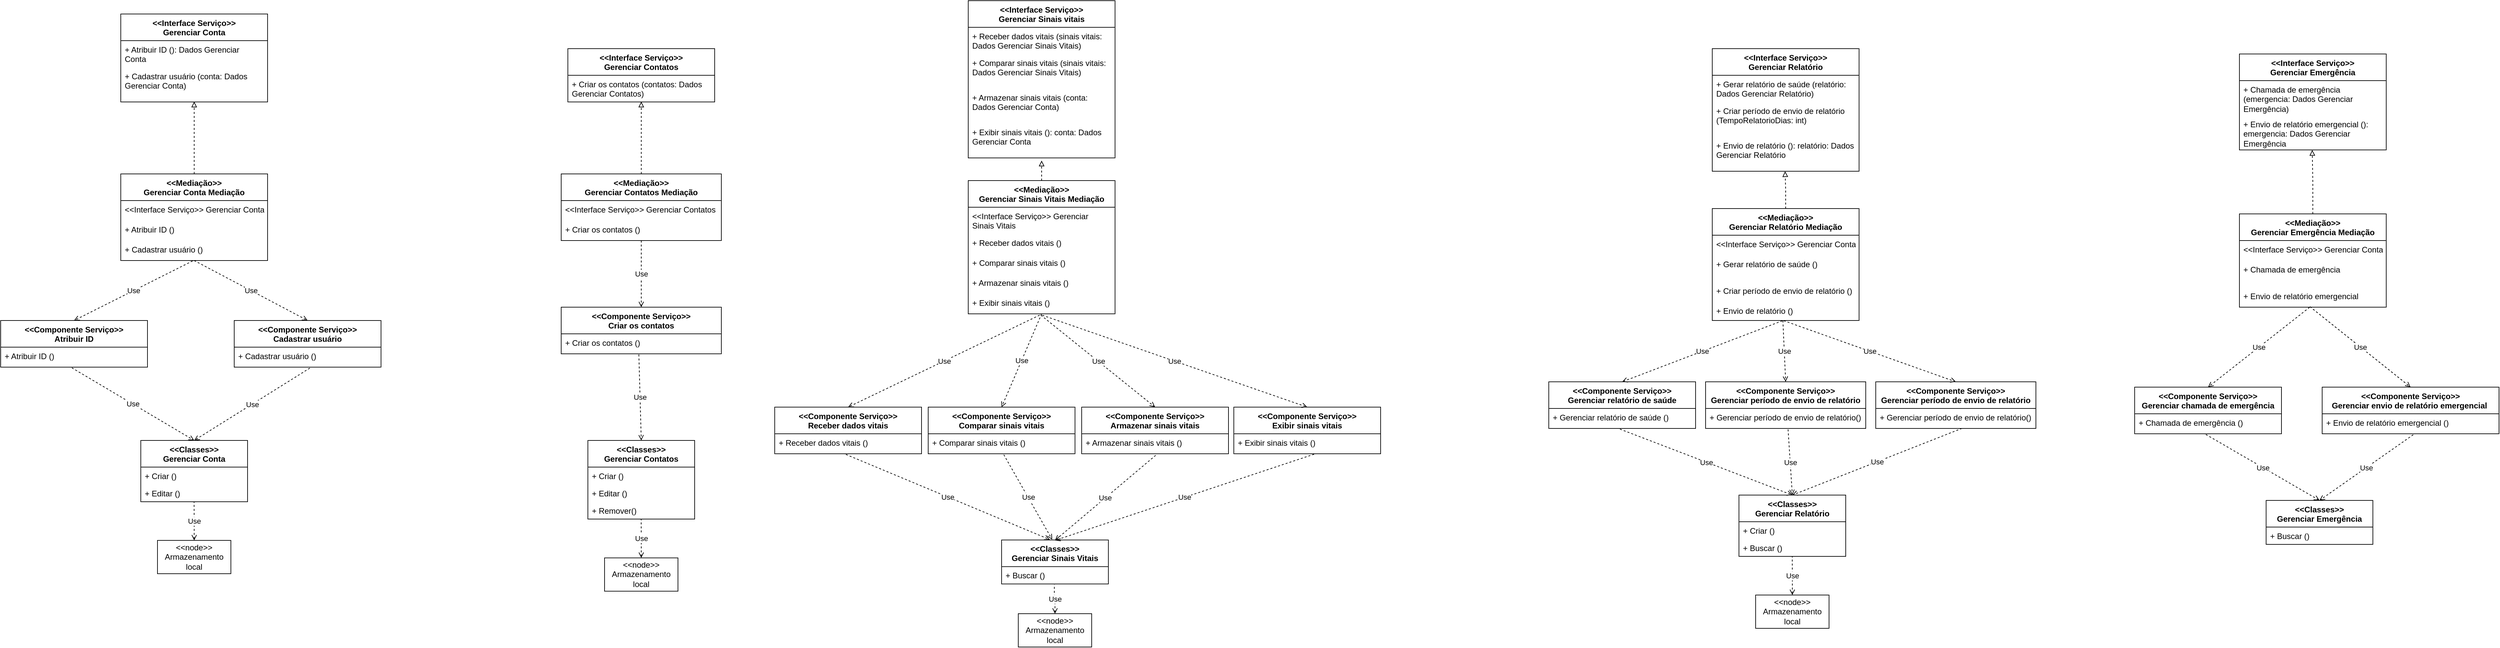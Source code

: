 <mxfile version="26.2.14">
  <diagram name="Página-1" id="u1x-fezjBYRr22DN8m-P">
    <mxGraphModel dx="1031" dy="911" grid="1" gridSize="10" guides="1" tooltips="1" connect="1" arrows="1" fold="1" page="1" pageScale="1" pageWidth="827" pageHeight="1169" math="0" shadow="0">
      <root>
        <mxCell id="0" />
        <mxCell id="1" parent="0" />
        <mxCell id="V1iUfVh5NWwp2OkV4ms_-1" value="&amp;lt;&amp;lt;Interface Serviço&amp;gt;&amp;gt;&lt;div&gt;Gerenciar Conta&lt;/div&gt;" style="swimlane;fontStyle=1;align=center;verticalAlign=top;childLayout=stackLayout;horizontal=1;startSize=40;horizontalStack=0;resizeParent=1;resizeParentMax=0;resizeLast=0;collapsible=1;marginBottom=0;whiteSpace=wrap;html=1;" vertex="1" parent="1">
          <mxGeometry x="290" y="490" width="220" height="132" as="geometry" />
        </mxCell>
        <mxCell id="V1iUfVh5NWwp2OkV4ms_-2" value="+ Atribuir ID (): Dados Gerenciar Conta&amp;nbsp;" style="text;strokeColor=none;fillColor=none;align=left;verticalAlign=top;spacingLeft=4;spacingRight=4;overflow=hidden;rotatable=0;points=[[0,0.5],[1,0.5]];portConstraint=eastwest;whiteSpace=wrap;html=1;" vertex="1" parent="V1iUfVh5NWwp2OkV4ms_-1">
          <mxGeometry y="40" width="220" height="40" as="geometry" />
        </mxCell>
        <mxCell id="V1iUfVh5NWwp2OkV4ms_-4" value="+ Cadastrar usuário (conta: Dados Gerenciar Conta)" style="text;strokeColor=none;fillColor=none;align=left;verticalAlign=top;spacingLeft=4;spacingRight=4;overflow=hidden;rotatable=0;points=[[0,0.5],[1,0.5]];portConstraint=eastwest;whiteSpace=wrap;html=1;" vertex="1" parent="V1iUfVh5NWwp2OkV4ms_-1">
          <mxGeometry y="80" width="220" height="52" as="geometry" />
        </mxCell>
        <mxCell id="V1iUfVh5NWwp2OkV4ms_-5" value="&amp;lt;&amp;lt;Mediação&amp;gt;&amp;gt;&lt;div&gt;Gerenciar Conta Mediação&lt;/div&gt;" style="swimlane;fontStyle=1;align=center;verticalAlign=top;childLayout=stackLayout;horizontal=1;startSize=40;horizontalStack=0;resizeParent=1;resizeParentMax=0;resizeLast=0;collapsible=1;marginBottom=0;whiteSpace=wrap;html=1;" vertex="1" parent="1">
          <mxGeometry x="290" y="730" width="220" height="130" as="geometry" />
        </mxCell>
        <mxCell id="V1iUfVh5NWwp2OkV4ms_-9" value="&amp;lt;&amp;lt;Interface Serviço&amp;gt;&amp;gt; Gerenciar Conta" style="text;strokeColor=none;fillColor=none;align=left;verticalAlign=top;spacingLeft=4;spacingRight=4;overflow=hidden;rotatable=0;points=[[0,0.5],[1,0.5]];portConstraint=eastwest;whiteSpace=wrap;html=1;" vertex="1" parent="V1iUfVh5NWwp2OkV4ms_-5">
          <mxGeometry y="40" width="220" height="30" as="geometry" />
        </mxCell>
        <mxCell id="V1iUfVh5NWwp2OkV4ms_-6" value="+ Atribuir ID ()&lt;span style=&quot;color: rgba(0, 0, 0, 0); font-family: monospace; font-size: 0px; text-wrap-mode: nowrap;&quot;&gt;%3CmxGraphModel%3E%3Croot%3E%3CmxCell%20id%3D%220%22%2F%3E%3CmxCell%20id%3D%221%22%20parent%3D%220%22%2F%3E%3CmxCell%20id%3D%222%22%20value%3D%22%26amp%3Blt%3B%26amp%3Blt%3BInterface%20Servi%C3%A7o%26amp%3Bgt%3B%26amp%3Bgt%3B%26lt%3Bdiv%26gt%3BGerenciar%20Conta%26lt%3B%2Fdiv%26gt%3B%22%20style%3D%22swimlane%3BfontStyle%3D1%3Balign%3Dcenter%3BverticalAlign%3Dtop%3BchildLayout%3DstackLayout%3Bhorizontal%3D1%3BstartSize%3D40%3BhorizontalStack%3D0%3BresizeParent%3D1%3BresizeParentMax%3D0%3BresizeLast%3D0%3Bcollapsible%3D1%3BmarginBottom%3D0%3BwhiteSpace%3Dwrap%3Bhtml%3D1%3B%22%20vertex%3D%221%22%20parent%3D%221%22%3E%3CmxGeometry%20x%3D%22290%22%20y%3D%22490%22%20width%3D%22220%22%20height%3D%22140%22%20as%3D%22geometry%22%2F%3E%3C%2FmxCell%3E%3CmxCell%20id%3D%223%22%20value%3D%22%2B%20Atribuir%20ID%20(ID%3A%20string)%3A%20Dados%20Gerenciar%20Conta%26amp%3Bnbsp%3B%22%20style%3D%22text%3BstrokeColor%3Dnone%3BfillColor%3Dnone%3Balign%3Dleft%3BverticalAlign%3Dtop%3BspacingLeft%3D4%3BspacingRight%3D4%3Boverflow%3Dhidden%3Brotatable%3D0%3Bpoints%3D%5B%5B0%2C0.5%5D%2C%5B1%2C0.5%5D%5D%3BportConstraint%3Deastwest%3BwhiteSpace%3Dwrap%3Bhtml%3D1%3B%22%20vertex%3D%221%22%20parent%3D%222%22%3E%3CmxGeometry%20y%3D%2240%22%20width%3D%22220%22%20height%3D%2240%22%20as%3D%22geometry%22%2F%3E%3C%2FmxCell%3E%3CmxCell%20id%3D%224%22%20value%3D%22%22%20style%3D%22line%3BstrokeWidth%3D1%3BfillColor%3Dnone%3Balign%3Dleft%3BverticalAlign%3Dmiddle%3BspacingTop%3D-1%3BspacingLeft%3D3%3BspacingRight%3D3%3Brotatable%3D0%3BlabelPosition%3Dright%3Bpoints%3D%5B%5D%3BportConstraint%3Deastwest%3BstrokeColor%3Dinherit%3B%22%20vertex%3D%221%22%20parent%3D%222%22%3E%3CmxGeometry%20y%3D%2280%22%20width%3D%22220%22%20height%3D%228%22%20as%3D%22geometry%22%2F%3E%3C%2FmxCell%3E%3CmxCell%20id%3D%225%22%20value%3D%22%2B%20Cadastrar%20usu%C3%A1rio%20(Gerenciar%20Conta%3A%20Dados%20Gerenciar%20Conta)%3A%26amp%3Bnbsp%3B%22%20style%3D%22text%3BstrokeColor%3Dnone%3BfillColor%3Dnone%3Balign%3Dleft%3BverticalAlign%3Dtop%3BspacingLeft%3D4%3BspacingRight%3D4%3Boverflow%3Dhidden%3Brotatable%3D0%3Bpoints%3D%5B%5B0%2C0.5%5D%2C%5B1%2C0.5%5D%5D%3BportConstraint%3Deastwest%3BwhiteSpace%3Dwrap%3Bhtml%3D1%3B%22%20vertex%3D%221%22%20parent%3D%222%22%3E%3CmxGeometry%20y%3D%2288%22%20width%3D%22220%22%20height%3D%2252%22%20as%3D%22geometry%22%2F%3E%3C%2FmxCell%3E%3C%2Froot%3E%3C%2FmxGraphModel%3E&lt;/span&gt;" style="text;strokeColor=none;fillColor=none;align=left;verticalAlign=top;spacingLeft=4;spacingRight=4;overflow=hidden;rotatable=0;points=[[0,0.5],[1,0.5]];portConstraint=eastwest;whiteSpace=wrap;html=1;" vertex="1" parent="V1iUfVh5NWwp2OkV4ms_-5">
          <mxGeometry y="70" width="220" height="30" as="geometry" />
        </mxCell>
        <mxCell id="V1iUfVh5NWwp2OkV4ms_-8" value="+ Cadastrar usuário ()" style="text;strokeColor=none;fillColor=none;align=left;verticalAlign=top;spacingLeft=4;spacingRight=4;overflow=hidden;rotatable=0;points=[[0,0.5],[1,0.5]];portConstraint=eastwest;whiteSpace=wrap;html=1;" vertex="1" parent="V1iUfVh5NWwp2OkV4ms_-5">
          <mxGeometry y="100" width="220" height="30" as="geometry" />
        </mxCell>
        <mxCell id="V1iUfVh5NWwp2OkV4ms_-11" style="edgeStyle=orthogonalEdgeStyle;rounded=0;orthogonalLoop=1;jettySize=auto;html=1;entryX=0.5;entryY=0.99;entryDx=0;entryDy=0;entryPerimeter=0;dashed=1;endArrow=block;endFill=0;" edge="1" parent="1" source="V1iUfVh5NWwp2OkV4ms_-5" target="V1iUfVh5NWwp2OkV4ms_-4">
          <mxGeometry relative="1" as="geometry" />
        </mxCell>
        <mxCell id="V1iUfVh5NWwp2OkV4ms_-12" value="&amp;lt;&amp;lt;Componente Serviço&amp;gt;&amp;gt;&lt;div&gt;Atribuir ID&lt;/div&gt;" style="swimlane;fontStyle=1;align=center;verticalAlign=top;childLayout=stackLayout;horizontal=1;startSize=40;horizontalStack=0;resizeParent=1;resizeParentMax=0;resizeLast=0;collapsible=1;marginBottom=0;whiteSpace=wrap;html=1;" vertex="1" parent="1">
          <mxGeometry x="110" y="950" width="220" height="70" as="geometry" />
        </mxCell>
        <mxCell id="V1iUfVh5NWwp2OkV4ms_-14" value="+ Atribuir ID ()&lt;span style=&quot;color: rgba(0, 0, 0, 0); font-family: monospace; font-size: 0px; text-wrap-mode: nowrap;&quot;&gt;%3CmxGraphModel%3E%3Croot%3E%3CmxCell%20id%3D%220%22%2F%3E%3CmxCell%20id%3D%221%22%20parent%3D%220%22%2F%3E%3CmxCell%20id%3D%222%22%20value%3D%22%26amp%3Blt%3B%26amp%3Blt%3BInterface%20Servi%C3%A7o%26amp%3Bgt%3B%26amp%3Bgt%3B%26lt%3Bdiv%26gt%3BGerenciar%20Conta%26lt%3B%2Fdiv%26gt%3B%22%20style%3D%22swimlane%3BfontStyle%3D1%3Balign%3Dcenter%3BverticalAlign%3Dtop%3BchildLayout%3DstackLayout%3Bhorizontal%3D1%3BstartSize%3D40%3BhorizontalStack%3D0%3BresizeParent%3D1%3BresizeParentMax%3D0%3BresizeLast%3D0%3Bcollapsible%3D1%3BmarginBottom%3D0%3BwhiteSpace%3Dwrap%3Bhtml%3D1%3B%22%20vertex%3D%221%22%20parent%3D%221%22%3E%3CmxGeometry%20x%3D%22290%22%20y%3D%22490%22%20width%3D%22220%22%20height%3D%22140%22%20as%3D%22geometry%22%2F%3E%3C%2FmxCell%3E%3CmxCell%20id%3D%223%22%20value%3D%22%2B%20Atribuir%20ID%20(ID%3A%20string)%3A%20Dados%20Gerenciar%20Conta%26amp%3Bnbsp%3B%22%20style%3D%22text%3BstrokeColor%3Dnone%3BfillColor%3Dnone%3Balign%3Dleft%3BverticalAlign%3Dtop%3BspacingLeft%3D4%3BspacingRight%3D4%3Boverflow%3Dhidden%3Brotatable%3D0%3Bpoints%3D%5B%5B0%2C0.5%5D%2C%5B1%2C0.5%5D%5D%3BportConstraint%3Deastwest%3BwhiteSpace%3Dwrap%3Bhtml%3D1%3B%22%20vertex%3D%221%22%20parent%3D%222%22%3E%3CmxGeometry%20y%3D%2240%22%20width%3D%22220%22%20height%3D%2240%22%20as%3D%22geometry%22%2F%3E%3C%2FmxCell%3E%3CmxCell%20id%3D%224%22%20value%3D%22%22%20style%3D%22line%3BstrokeWidth%3D1%3BfillColor%3Dnone%3Balign%3Dleft%3BverticalAlign%3Dmiddle%3BspacingTop%3D-1%3BspacingLeft%3D3%3BspacingRight%3D3%3Brotatable%3D0%3BlabelPosition%3Dright%3Bpoints%3D%5B%5D%3BportConstraint%3Deastwest%3BstrokeColor%3Dinherit%3B%22%20vertex%3D%221%22%20parent%3D%222%22%3E%3CmxGeometry%20y%3D%2280%22%20width%3D%22220%22%20height%3D%228%22%20as%3D%22geometry%22%2F%3E%3C%2FmxCell%3E%3CmxCell%20id%3D%225%22%20value%3D%22%2B%20Cadastrar%20usu%C3%A1rio%20(Gerenciar%20Conta%3A%20Dados%20Gerenciar%20Conta)%3A%26amp%3Bnbsp%3B%22%20style%3D%22text%3BstrokeColor%3Dnone%3BfillColor%3Dnone%3Balign%3Dleft%3BverticalAlign%3Dtop%3BspacingLeft%3D4%3BspacingRight%3D4%3Boverflow%3Dhidden%3Brotatable%3D0%3Bpoints%3D%5B%5B0%2C0.5%5D%2C%5B1%2C0.5%5D%5D%3BportConstraint%3Deastwest%3BwhiteSpace%3Dwrap%3Bhtml%3D1%3B%22%20vertex%3D%221%22%20parent%3D%222%22%3E%3CmxGeometry%20y%3D%2288%22%20width%3D%22220%22%20height%3D%2252%22%20as%3D%22geometry%22%2F%3E%3C%2FmxCell%3E%3C%2Froot%3E%3C%2FmxGraphModel%3E&lt;/span&gt;" style="text;strokeColor=none;fillColor=none;align=left;verticalAlign=top;spacingLeft=4;spacingRight=4;overflow=hidden;rotatable=0;points=[[0,0.5],[1,0.5]];portConstraint=eastwest;whiteSpace=wrap;html=1;" vertex="1" parent="V1iUfVh5NWwp2OkV4ms_-12">
          <mxGeometry y="40" width="220" height="30" as="geometry" />
        </mxCell>
        <mxCell id="V1iUfVh5NWwp2OkV4ms_-16" value="&amp;lt;&amp;lt;Componente Serviço&amp;gt;&amp;gt;&lt;div&gt;Cadastrar usuário&lt;/div&gt;" style="swimlane;fontStyle=1;align=center;verticalAlign=top;childLayout=stackLayout;horizontal=1;startSize=40;horizontalStack=0;resizeParent=1;resizeParentMax=0;resizeLast=0;collapsible=1;marginBottom=0;whiteSpace=wrap;html=1;" vertex="1" parent="1">
          <mxGeometry x="460" y="950" width="220" height="70" as="geometry" />
        </mxCell>
        <mxCell id="V1iUfVh5NWwp2OkV4ms_-17" value="+ Cadastrar usuário ()&lt;span style=&quot;color: rgba(0, 0, 0, 0); font-family: monospace; font-size: 0px; text-wrap-mode: nowrap;&quot;&gt;%3CmxGraphModel%3E%3Croot%3E%3CmxCell%20id%3D%220%22%2F%3E%3CmxCell%20id%3D%221%22%20parent%3D%220%22%2F%3E%3CmxCell%20id%3D%222%22%20value%3D%22%26amp%3Blt%3B%26amp%3Blt%3BInterface%20Servi%C3%A7o%26amp%3Bgt%3B%26amp%3Bgt%3B%26lt%3Bdiv%26gt%3BGerenciar%20Conta%26lt%3B%2Fdiv%26gt%3B%22%20style%3D%22swimlane%3BfontStyle%3D1%3Balign%3Dcenter%3BverticalAlign%3Dtop%3BchildLayout%3DstackLayout%3Bhorizontal%3D1%3BstartSize%3D40%3BhorizontalStack%3D0%3BresizeParent%3D1%3BresizeParentMax%3D0%3BresizeLast%3D0%3Bcollapsible%3D1%3BmarginBottom%3D0%3BwhiteSpace%3Dwrap%3Bhtml%3D1%3B%22%20vertex%3D%221%22%20parent%3D%221%22%3E%3CmxGeometry%20x%3D%22290%22%20y%3D%22490%22%20width%3D%22220%22%20height%3D%22140%22%20as%3D%22geometry%22%2F%3E%3C%2FmxCell%3E%3CmxCell%20id%3D%223%22%20value%3D%22%2B%20Atribuir%20ID%20(ID%3A%20string)%3A%20Dados%20Gerenciar%20Conta%26amp%3Bnbsp%3B%22%20style%3D%22text%3BstrokeColor%3Dnone%3BfillColor%3Dnone%3Balign%3Dleft%3BverticalAlign%3Dtop%3BspacingLeft%3D4%3BspacingRight%3D4%3Boverflow%3Dhidden%3Brotatable%3D0%3Bpoints%3D%5B%5B0%2C0.5%5D%2C%5B1%2C0.5%5D%5D%3BportConstraint%3Deastwest%3BwhiteSpace%3Dwrap%3Bhtml%3D1%3B%22%20vertex%3D%221%22%20parent%3D%222%22%3E%3CmxGeometry%20y%3D%2240%22%20width%3D%22220%22%20height%3D%2240%22%20as%3D%22geometry%22%2F%3E%3C%2FmxCell%3E%3CmxCell%20id%3D%224%22%20value%3D%22%22%20style%3D%22line%3BstrokeWidth%3D1%3BfillColor%3Dnone%3Balign%3Dleft%3BverticalAlign%3Dmiddle%3BspacingTop%3D-1%3BspacingLeft%3D3%3BspacingRight%3D3%3Brotatable%3D0%3BlabelPosition%3Dright%3Bpoints%3D%5B%5D%3BportConstraint%3Deastwest%3BstrokeColor%3Dinherit%3B%22%20vertex%3D%221%22%20parent%3D%222%22%3E%3CmxGeometry%20y%3D%2280%22%20width%3D%22220%22%20height%3D%228%22%20as%3D%22geometry%22%2F%3E%3C%2FmxCell%3E%3CmxCell%20id%3D%225%22%20value%3D%22%2B%20Cadastrar%20usu%C3%A1rio%20(Gerenciar%20Conta%3A%20Dados%20Gerenciar%20Conta)%3A%26amp%3Bnbsp%3B%22%20style%3D%22text%3BstrokeColor%3Dnone%3BfillColor%3Dnone%3Balign%3Dleft%3BverticalAlign%3Dtop%3BspacingLeft%3D4%3BspacingRight%3D4%3Boverflow%3Dhidden%3Brotatable%3D0%3Bpoints%3D%5B%5B0%2C0.5%5D%2C%5B1%2C0.5%5D%5D%3BportConstraint%3Deastwest%3BwhiteSpace%3Dwrap%3Bhtml%3D1%3B%22%20vertex%3D%221%22%20parent%3D%222%22%3E%3CmxGeometry%20y%3D%2288%22%20width%3D%22220%22%20height%3D%2252%22%20as%3D%22geometry%22%2F%3E%3C%2FmxCell%3E%3C%2Froot%3E%3C%2FmxGraphModel&lt;/span&gt;" style="text;strokeColor=none;fillColor=none;align=left;verticalAlign=top;spacingLeft=4;spacingRight=4;overflow=hidden;rotatable=0;points=[[0,0.5],[1,0.5]];portConstraint=eastwest;whiteSpace=wrap;html=1;" vertex="1" parent="V1iUfVh5NWwp2OkV4ms_-16">
          <mxGeometry y="40" width="220" height="30" as="geometry" />
        </mxCell>
        <mxCell id="V1iUfVh5NWwp2OkV4ms_-19" value="Use" style="endArrow=open;html=1;rounded=0;exitX=0.489;exitY=1.021;exitDx=0;exitDy=0;exitPerimeter=0;entryX=0.5;entryY=0;entryDx=0;entryDy=0;endFill=0;dashed=1;" edge="1" parent="1" source="V1iUfVh5NWwp2OkV4ms_-8" target="V1iUfVh5NWwp2OkV4ms_-12">
          <mxGeometry width="50" height="50" relative="1" as="geometry">
            <mxPoint x="180" y="870" as="sourcePoint" />
            <mxPoint x="230" y="820" as="targetPoint" />
          </mxGeometry>
        </mxCell>
        <mxCell id="V1iUfVh5NWwp2OkV4ms_-20" value="Use" style="endArrow=open;html=1;rounded=0;entryX=0.5;entryY=0;entryDx=0;entryDy=0;endFill=0;dashed=1;" edge="1" parent="1" target="V1iUfVh5NWwp2OkV4ms_-16">
          <mxGeometry width="50" height="50" relative="1" as="geometry">
            <mxPoint x="400" y="860" as="sourcePoint" />
            <mxPoint x="230" y="960" as="targetPoint" />
          </mxGeometry>
        </mxCell>
        <mxCell id="V1iUfVh5NWwp2OkV4ms_-29" value="&amp;lt;&amp;lt;Classes&amp;gt;&amp;gt;&lt;div&gt;Gerenciar Conta&lt;/div&gt;" style="swimlane;fontStyle=1;align=center;verticalAlign=top;childLayout=stackLayout;horizontal=1;startSize=40;horizontalStack=0;resizeParent=1;resizeParentMax=0;resizeLast=0;collapsible=1;marginBottom=0;whiteSpace=wrap;html=1;" vertex="1" parent="1">
          <mxGeometry x="320" y="1130" width="160" height="92" as="geometry" />
        </mxCell>
        <mxCell id="V1iUfVh5NWwp2OkV4ms_-30" value="+ Criar ()" style="text;strokeColor=none;fillColor=none;align=left;verticalAlign=top;spacingLeft=4;spacingRight=4;overflow=hidden;rotatable=0;points=[[0,0.5],[1,0.5]];portConstraint=eastwest;whiteSpace=wrap;html=1;" vertex="1" parent="V1iUfVh5NWwp2OkV4ms_-29">
          <mxGeometry y="40" width="160" height="26" as="geometry" />
        </mxCell>
        <mxCell id="V1iUfVh5NWwp2OkV4ms_-34" value="+ Editar ()" style="text;strokeColor=none;fillColor=none;align=left;verticalAlign=top;spacingLeft=4;spacingRight=4;overflow=hidden;rotatable=0;points=[[0,0.5],[1,0.5]];portConstraint=eastwest;whiteSpace=wrap;html=1;" vertex="1" parent="V1iUfVh5NWwp2OkV4ms_-29">
          <mxGeometry y="66" width="160" height="26" as="geometry" />
        </mxCell>
        <mxCell id="V1iUfVh5NWwp2OkV4ms_-35" value="Use" style="endArrow=open;html=1;rounded=0;exitX=0.485;exitY=1.034;exitDx=0;exitDy=0;exitPerimeter=0;entryX=0.5;entryY=0;entryDx=0;entryDy=0;endFill=0;dashed=1;" edge="1" parent="1" source="V1iUfVh5NWwp2OkV4ms_-14" target="V1iUfVh5NWwp2OkV4ms_-29">
          <mxGeometry width="50" height="50" relative="1" as="geometry">
            <mxPoint x="408" y="871" as="sourcePoint" />
            <mxPoint x="230" y="960" as="targetPoint" />
          </mxGeometry>
        </mxCell>
        <mxCell id="V1iUfVh5NWwp2OkV4ms_-36" value="Use" style="endArrow=open;html=1;rounded=0;exitX=0.515;exitY=1.048;exitDx=0;exitDy=0;exitPerimeter=0;entryX=0.5;entryY=0;entryDx=0;entryDy=0;endFill=0;dashed=1;" edge="1" parent="1" source="V1iUfVh5NWwp2OkV4ms_-17" target="V1iUfVh5NWwp2OkV4ms_-29">
          <mxGeometry width="50" height="50" relative="1" as="geometry">
            <mxPoint x="510" y="1031" as="sourcePoint" />
            <mxPoint x="693" y="1140" as="targetPoint" />
          </mxGeometry>
        </mxCell>
        <mxCell id="V1iUfVh5NWwp2OkV4ms_-37" value="&amp;lt;&amp;lt;node&amp;gt;&amp;gt;&lt;div&gt;Armazenamento local&lt;/div&gt;" style="html=1;whiteSpace=wrap;" vertex="1" parent="1">
          <mxGeometry x="345" y="1280" width="110" height="50" as="geometry" />
        </mxCell>
        <mxCell id="V1iUfVh5NWwp2OkV4ms_-38" value="Use" style="edgeStyle=orthogonalEdgeStyle;rounded=0;orthogonalLoop=1;jettySize=auto;html=1;exitX=0.5;exitY=0;exitDx=0;exitDy=0;entryX=0.499;entryY=0.99;entryDx=0;entryDy=0;entryPerimeter=0;endArrow=none;startFill=0;startArrow=open;dashed=1;" edge="1" parent="1" source="V1iUfVh5NWwp2OkV4ms_-37" target="V1iUfVh5NWwp2OkV4ms_-34">
          <mxGeometry relative="1" as="geometry" />
        </mxCell>
        <mxCell id="V1iUfVh5NWwp2OkV4ms_-39" value="&amp;lt;&amp;lt;Interface Serviço&amp;gt;&amp;gt;&lt;div&gt;Gerenciar Contatos&lt;/div&gt;" style="swimlane;fontStyle=1;align=center;verticalAlign=top;childLayout=stackLayout;horizontal=1;startSize=40;horizontalStack=0;resizeParent=1;resizeParentMax=0;resizeLast=0;collapsible=1;marginBottom=0;whiteSpace=wrap;html=1;" vertex="1" parent="1">
          <mxGeometry x="960" y="542" width="220" height="80" as="geometry" />
        </mxCell>
        <mxCell id="V1iUfVh5NWwp2OkV4ms_-40" value="+ Criar os contatos (contatos: Dados Gerenciar Contatos)" style="text;strokeColor=none;fillColor=none;align=left;verticalAlign=top;spacingLeft=4;spacingRight=4;overflow=hidden;rotatable=0;points=[[0,0.5],[1,0.5]];portConstraint=eastwest;whiteSpace=wrap;html=1;" vertex="1" parent="V1iUfVh5NWwp2OkV4ms_-39">
          <mxGeometry y="40" width="220" height="40" as="geometry" />
        </mxCell>
        <mxCell id="V1iUfVh5NWwp2OkV4ms_-42" value="&amp;lt;&amp;lt;Mediação&amp;gt;&amp;gt;&lt;br&gt;&lt;div&gt;&lt;span style=&quot;background-color: transparent; color: light-dark(rgb(0, 0, 0), rgb(255, 255, 255));&quot;&gt;Gerenciar Contatos&lt;/span&gt;&amp;nbsp;Mediação&lt;/div&gt;" style="swimlane;fontStyle=1;align=center;verticalAlign=top;childLayout=stackLayout;horizontal=1;startSize=40;horizontalStack=0;resizeParent=1;resizeParentMax=0;resizeLast=0;collapsible=1;marginBottom=0;whiteSpace=wrap;html=1;" vertex="1" parent="1">
          <mxGeometry x="950" y="730" width="240" height="100" as="geometry" />
        </mxCell>
        <mxCell id="V1iUfVh5NWwp2OkV4ms_-43" value="&amp;lt;&amp;lt;Interface Serviço&amp;gt;&amp;gt; Gerenciar Contatos" style="text;strokeColor=none;fillColor=none;align=left;verticalAlign=top;spacingLeft=4;spacingRight=4;overflow=hidden;rotatable=0;points=[[0,0.5],[1,0.5]];portConstraint=eastwest;whiteSpace=wrap;html=1;" vertex="1" parent="V1iUfVh5NWwp2OkV4ms_-42">
          <mxGeometry y="40" width="240" height="30" as="geometry" />
        </mxCell>
        <mxCell id="V1iUfVh5NWwp2OkV4ms_-44" value="+ Criar os contatos ()" style="text;strokeColor=none;fillColor=none;align=left;verticalAlign=top;spacingLeft=4;spacingRight=4;overflow=hidden;rotatable=0;points=[[0,0.5],[1,0.5]];portConstraint=eastwest;whiteSpace=wrap;html=1;" vertex="1" parent="V1iUfVh5NWwp2OkV4ms_-42">
          <mxGeometry y="70" width="240" height="30" as="geometry" />
        </mxCell>
        <mxCell id="V1iUfVh5NWwp2OkV4ms_-46" style="edgeStyle=orthogonalEdgeStyle;rounded=0;orthogonalLoop=1;jettySize=auto;html=1;entryX=0.5;entryY=0.99;entryDx=0;entryDy=0;entryPerimeter=0;dashed=1;endArrow=block;endFill=0;" edge="1" parent="1" source="V1iUfVh5NWwp2OkV4ms_-42">
          <mxGeometry relative="1" as="geometry">
            <mxPoint x="1070.0" y="621.48" as="targetPoint" />
          </mxGeometry>
        </mxCell>
        <mxCell id="V1iUfVh5NWwp2OkV4ms_-47" value="&amp;lt;&amp;lt;Componente Serviço&amp;gt;&amp;gt;&lt;div&gt;Criar os contatos&lt;/div&gt;" style="swimlane;fontStyle=1;align=center;verticalAlign=top;childLayout=stackLayout;horizontal=1;startSize=40;horizontalStack=0;resizeParent=1;resizeParentMax=0;resizeLast=0;collapsible=1;marginBottom=0;whiteSpace=wrap;html=1;" vertex="1" parent="1">
          <mxGeometry x="950" y="930" width="240" height="70" as="geometry" />
        </mxCell>
        <mxCell id="V1iUfVh5NWwp2OkV4ms_-48" value="+ Criar os contatos ()" style="text;strokeColor=none;fillColor=none;align=left;verticalAlign=top;spacingLeft=4;spacingRight=4;overflow=hidden;rotatable=0;points=[[0,0.5],[1,0.5]];portConstraint=eastwest;whiteSpace=wrap;html=1;" vertex="1" parent="V1iUfVh5NWwp2OkV4ms_-47">
          <mxGeometry y="40" width="240" height="30" as="geometry" />
        </mxCell>
        <mxCell id="V1iUfVh5NWwp2OkV4ms_-51" value="Use" style="endArrow=open;html=1;rounded=0;entryX=0.5;entryY=0;entryDx=0;entryDy=0;endFill=0;dashed=1;" edge="1" parent="1" target="V1iUfVh5NWwp2OkV4ms_-47">
          <mxGeometry width="50" height="50" relative="1" as="geometry">
            <mxPoint x="1070" y="830" as="sourcePoint" />
            <mxPoint x="900" y="820" as="targetPoint" />
          </mxGeometry>
        </mxCell>
        <mxCell id="V1iUfVh5NWwp2OkV4ms_-53" value="&amp;lt;&amp;lt;Classes&amp;gt;&amp;gt;&lt;div&gt;Gerenciar Contatos&lt;/div&gt;" style="swimlane;fontStyle=1;align=center;verticalAlign=top;childLayout=stackLayout;horizontal=1;startSize=40;horizontalStack=0;resizeParent=1;resizeParentMax=0;resizeLast=0;collapsible=1;marginBottom=0;whiteSpace=wrap;html=1;" vertex="1" parent="1">
          <mxGeometry x="990" y="1130" width="160" height="118" as="geometry" />
        </mxCell>
        <mxCell id="V1iUfVh5NWwp2OkV4ms_-54" value="+ Criar ()" style="text;strokeColor=none;fillColor=none;align=left;verticalAlign=top;spacingLeft=4;spacingRight=4;overflow=hidden;rotatable=0;points=[[0,0.5],[1,0.5]];portConstraint=eastwest;whiteSpace=wrap;html=1;" vertex="1" parent="V1iUfVh5NWwp2OkV4ms_-53">
          <mxGeometry y="40" width="160" height="26" as="geometry" />
        </mxCell>
        <mxCell id="V1iUfVh5NWwp2OkV4ms_-55" value="+ Editar ()" style="text;strokeColor=none;fillColor=none;align=left;verticalAlign=top;spacingLeft=4;spacingRight=4;overflow=hidden;rotatable=0;points=[[0,0.5],[1,0.5]];portConstraint=eastwest;whiteSpace=wrap;html=1;" vertex="1" parent="V1iUfVh5NWwp2OkV4ms_-53">
          <mxGeometry y="66" width="160" height="26" as="geometry" />
        </mxCell>
        <mxCell id="V1iUfVh5NWwp2OkV4ms_-61" value="+ Remover()" style="text;strokeColor=none;fillColor=none;align=left;verticalAlign=top;spacingLeft=4;spacingRight=4;overflow=hidden;rotatable=0;points=[[0,0.5],[1,0.5]];portConstraint=eastwest;whiteSpace=wrap;html=1;" vertex="1" parent="V1iUfVh5NWwp2OkV4ms_-53">
          <mxGeometry y="92" width="160" height="26" as="geometry" />
        </mxCell>
        <mxCell id="V1iUfVh5NWwp2OkV4ms_-56" value="Use" style="endArrow=open;html=1;rounded=0;exitX=0.485;exitY=1.034;exitDx=0;exitDy=0;exitPerimeter=0;entryX=0.5;entryY=0;entryDx=0;entryDy=0;endFill=0;dashed=1;" edge="1" parent="1" source="V1iUfVh5NWwp2OkV4ms_-48" target="V1iUfVh5NWwp2OkV4ms_-53">
          <mxGeometry width="50" height="50" relative="1" as="geometry">
            <mxPoint x="1078" y="871" as="sourcePoint" />
            <mxPoint x="900" y="960" as="targetPoint" />
          </mxGeometry>
        </mxCell>
        <mxCell id="V1iUfVh5NWwp2OkV4ms_-58" value="&amp;lt;&amp;lt;node&amp;gt;&amp;gt;&lt;div&gt;Armazenamento local&lt;/div&gt;" style="html=1;whiteSpace=wrap;" vertex="1" parent="1">
          <mxGeometry x="1015" y="1306.26" width="110" height="50" as="geometry" />
        </mxCell>
        <mxCell id="V1iUfVh5NWwp2OkV4ms_-59" value="Use" style="edgeStyle=orthogonalEdgeStyle;rounded=0;orthogonalLoop=1;jettySize=auto;html=1;exitX=0.5;exitY=0;exitDx=0;exitDy=0;entryX=0.499;entryY=0.99;entryDx=0;entryDy=0;entryPerimeter=0;endArrow=none;startFill=0;startArrow=open;dashed=1;" edge="1" parent="1" source="V1iUfVh5NWwp2OkV4ms_-58">
          <mxGeometry relative="1" as="geometry">
            <mxPoint x="1069.84" y="1248.0" as="targetPoint" />
          </mxGeometry>
        </mxCell>
        <mxCell id="V1iUfVh5NWwp2OkV4ms_-63" value="&amp;lt;&amp;lt;Interface Serviço&amp;gt;&amp;gt;&lt;div&gt;Gerenciar Sinais vitais&lt;/div&gt;" style="swimlane;fontStyle=1;align=center;verticalAlign=top;childLayout=stackLayout;horizontal=1;startSize=40;horizontalStack=0;resizeParent=1;resizeParentMax=0;resizeLast=0;collapsible=1;marginBottom=0;whiteSpace=wrap;html=1;" vertex="1" parent="1">
          <mxGeometry x="1560" y="470" width="220" height="236" as="geometry" />
        </mxCell>
        <mxCell id="V1iUfVh5NWwp2OkV4ms_-64" value="+ Receber dados vitais (sinais vitais: Dados Gerenciar Sinais Vitais)" style="text;strokeColor=none;fillColor=none;align=left;verticalAlign=top;spacingLeft=4;spacingRight=4;overflow=hidden;rotatable=0;points=[[0,0.5],[1,0.5]];portConstraint=eastwest;whiteSpace=wrap;html=1;" vertex="1" parent="V1iUfVh5NWwp2OkV4ms_-63">
          <mxGeometry y="40" width="220" height="40" as="geometry" />
        </mxCell>
        <mxCell id="V1iUfVh5NWwp2OkV4ms_-65" value="+ Comparar sinais vitais (sinais vitais: Dados Gerenciar Sinais Vitais)" style="text;strokeColor=none;fillColor=none;align=left;verticalAlign=top;spacingLeft=4;spacingRight=4;overflow=hidden;rotatable=0;points=[[0,0.5],[1,0.5]];portConstraint=eastwest;whiteSpace=wrap;html=1;" vertex="1" parent="V1iUfVh5NWwp2OkV4ms_-63">
          <mxGeometry y="80" width="220" height="52" as="geometry" />
        </mxCell>
        <mxCell id="V1iUfVh5NWwp2OkV4ms_-84" value="+ Armazenar sinais vitais (conta: Dados Gerenciar Conta)" style="text;strokeColor=none;fillColor=none;align=left;verticalAlign=top;spacingLeft=4;spacingRight=4;overflow=hidden;rotatable=0;points=[[0,0.5],[1,0.5]];portConstraint=eastwest;whiteSpace=wrap;html=1;" vertex="1" parent="V1iUfVh5NWwp2OkV4ms_-63">
          <mxGeometry y="132" width="220" height="52" as="geometry" />
        </mxCell>
        <mxCell id="V1iUfVh5NWwp2OkV4ms_-85" value="+ Exibir sinais vitais (): conta: Dados Gerenciar Conta" style="text;strokeColor=none;fillColor=none;align=left;verticalAlign=top;spacingLeft=4;spacingRight=4;overflow=hidden;rotatable=0;points=[[0,0.5],[1,0.5]];portConstraint=eastwest;whiteSpace=wrap;html=1;" vertex="1" parent="V1iUfVh5NWwp2OkV4ms_-63">
          <mxGeometry y="184" width="220" height="52" as="geometry" />
        </mxCell>
        <mxCell id="V1iUfVh5NWwp2OkV4ms_-66" value="&amp;lt;&amp;lt;Mediação&amp;gt;&amp;gt;&lt;div&gt;Gerenciar Sinais Vitais Mediação&lt;/div&gt;" style="swimlane;fontStyle=1;align=center;verticalAlign=top;childLayout=stackLayout;horizontal=1;startSize=40;horizontalStack=0;resizeParent=1;resizeParentMax=0;resizeLast=0;collapsible=1;marginBottom=0;whiteSpace=wrap;html=1;" vertex="1" parent="1">
          <mxGeometry x="1560" y="740" width="220" height="200" as="geometry" />
        </mxCell>
        <mxCell id="V1iUfVh5NWwp2OkV4ms_-67" value="&amp;lt;&amp;lt;Interface Serviço&amp;gt;&amp;gt; Gerenciar Sinais Vitais" style="text;strokeColor=none;fillColor=none;align=left;verticalAlign=top;spacingLeft=4;spacingRight=4;overflow=hidden;rotatable=0;points=[[0,0.5],[1,0.5]];portConstraint=eastwest;whiteSpace=wrap;html=1;" vertex="1" parent="V1iUfVh5NWwp2OkV4ms_-66">
          <mxGeometry y="40" width="220" height="40" as="geometry" />
        </mxCell>
        <mxCell id="V1iUfVh5NWwp2OkV4ms_-68" value="+ Receber dados vitais ()" style="text;strokeColor=none;fillColor=none;align=left;verticalAlign=top;spacingLeft=4;spacingRight=4;overflow=hidden;rotatable=0;points=[[0,0.5],[1,0.5]];portConstraint=eastwest;whiteSpace=wrap;html=1;" vertex="1" parent="V1iUfVh5NWwp2OkV4ms_-66">
          <mxGeometry y="80" width="220" height="30" as="geometry" />
        </mxCell>
        <mxCell id="V1iUfVh5NWwp2OkV4ms_-69" value="+ Comparar sinais vitais ()" style="text;strokeColor=none;fillColor=none;align=left;verticalAlign=top;spacingLeft=4;spacingRight=4;overflow=hidden;rotatable=0;points=[[0,0.5],[1,0.5]];portConstraint=eastwest;whiteSpace=wrap;html=1;" vertex="1" parent="V1iUfVh5NWwp2OkV4ms_-66">
          <mxGeometry y="110" width="220" height="30" as="geometry" />
        </mxCell>
        <mxCell id="V1iUfVh5NWwp2OkV4ms_-86" value="+ Armazenar sinais vitais ()" style="text;strokeColor=none;fillColor=none;align=left;verticalAlign=top;spacingLeft=4;spacingRight=4;overflow=hidden;rotatable=0;points=[[0,0.5],[1,0.5]];portConstraint=eastwest;whiteSpace=wrap;html=1;" vertex="1" parent="V1iUfVh5NWwp2OkV4ms_-66">
          <mxGeometry y="140" width="220" height="30" as="geometry" />
        </mxCell>
        <mxCell id="V1iUfVh5NWwp2OkV4ms_-87" value="+ Exibir sinais vitais ()" style="text;strokeColor=none;fillColor=none;align=left;verticalAlign=top;spacingLeft=4;spacingRight=4;overflow=hidden;rotatable=0;points=[[0,0.5],[1,0.5]];portConstraint=eastwest;whiteSpace=wrap;html=1;" vertex="1" parent="V1iUfVh5NWwp2OkV4ms_-66">
          <mxGeometry y="170" width="220" height="30" as="geometry" />
        </mxCell>
        <mxCell id="V1iUfVh5NWwp2OkV4ms_-70" style="edgeStyle=orthogonalEdgeStyle;rounded=0;orthogonalLoop=1;jettySize=auto;html=1;dashed=1;endArrow=block;endFill=0;" edge="1" parent="1" source="V1iUfVh5NWwp2OkV4ms_-66">
          <mxGeometry relative="1" as="geometry">
            <mxPoint x="1670" y="710" as="targetPoint" />
          </mxGeometry>
        </mxCell>
        <mxCell id="V1iUfVh5NWwp2OkV4ms_-71" value="&amp;lt;&amp;lt;Componente Serviço&amp;gt;&amp;gt;&lt;div&gt;Receber dados vitais&lt;/div&gt;" style="swimlane;fontStyle=1;align=center;verticalAlign=top;childLayout=stackLayout;horizontal=1;startSize=40;horizontalStack=0;resizeParent=1;resizeParentMax=0;resizeLast=0;collapsible=1;marginBottom=0;whiteSpace=wrap;html=1;" vertex="1" parent="1">
          <mxGeometry x="1270" y="1080" width="220" height="70" as="geometry" />
        </mxCell>
        <mxCell id="V1iUfVh5NWwp2OkV4ms_-72" value="+ Receber dados vitais ()" style="text;strokeColor=none;fillColor=none;align=left;verticalAlign=top;spacingLeft=4;spacingRight=4;overflow=hidden;rotatable=0;points=[[0,0.5],[1,0.5]];portConstraint=eastwest;whiteSpace=wrap;html=1;" vertex="1" parent="V1iUfVh5NWwp2OkV4ms_-71">
          <mxGeometry y="40" width="220" height="30" as="geometry" />
        </mxCell>
        <mxCell id="V1iUfVh5NWwp2OkV4ms_-73" value="&amp;lt;&amp;lt;Componente Serviço&amp;gt;&amp;gt;&lt;div&gt;Comparar sinais vitais&lt;/div&gt;" style="swimlane;fontStyle=1;align=center;verticalAlign=top;childLayout=stackLayout;horizontal=1;startSize=40;horizontalStack=0;resizeParent=1;resizeParentMax=0;resizeLast=0;collapsible=1;marginBottom=0;whiteSpace=wrap;html=1;" vertex="1" parent="1">
          <mxGeometry x="1500" y="1080" width="220" height="70" as="geometry" />
        </mxCell>
        <mxCell id="V1iUfVh5NWwp2OkV4ms_-74" value="+ Comparar sinais vitais ()&lt;span style=&quot;color: rgba(0, 0, 0, 0); font-family: monospace; font-size: 0px; text-wrap-mode: nowrap;&quot;&gt;%3CmxGraphModel%3E%3Croot%3E%3CmxCell%20id%3D%220%22%2F%3E%3CmxCell%20id%3D%221%22%20parent%3D%220%22%2F%3E%3CmxCell%20id%3D%222%22%20value%3D%22%26amp%3Blt%3B%26amp%3Blt%3BInterface%20Servi%C3%A7o%26amp%3Bgt%3B%26amp%3Bgt%3B%26lt%3Bdiv%26gt%3BGerenciar%20Conta%26lt%3B%2Fdiv%26gt%3B%22%20style%3D%22swimlane%3BfontStyle%3D1%3Balign%3Dcenter%3BverticalAlign%3Dtop%3BchildLayout%3DstackLayout%3Bhorizontal%3D1%3BstartSize%3D40%3BhorizontalStack%3D0%3BresizeParent%3D1%3BresizeParentMax%3D0%3BresizeLast%3D0%3Bcollapsible%3D1%3BmarginBottom%3D0%3BwhiteSpace%3Dwrap%3Bhtml%3D1%3B%22%20vertex%3D%221%22%20parent%3D%221%22%3E%3CmxGeometry%20x%3D%22290%22%20y%3D%22490%22%20width%3D%22220%22%20height%3D%22140%22%20as%3D%22geometry%22%2F%3E%3C%2FmxCell%3E%3CmxCell%20id%3D%223%22%20value%3D%22%2B%20Atribuir%20ID%20(ID%3A%20string)%3A%20Dados%20Gerenciar%20Conta%26amp%3Bnbsp%3B%22%20style%3D%22text%3BstrokeColor%3Dnone%3BfillColor%3Dnone%3Balign%3Dleft%3BverticalAlign%3Dtop%3BspacingLeft%3D4%3BspacingRight%3D4%3Boverflow%3Dhidden%3Brotatable%3D0%3Bpoints%3D%5B%5B0%2C0.5%5D%2C%5B1%2C0.5%5D%5D%3BportConstraint%3Deastwest%3BwhiteSpace%3Dwrap%3Bhtml%3D1%3B%22%20vertex%3D%221%22%20parent%3D%222%22%3E%3CmxGeometry%20y%3D%2240%22%20width%3D%22220%22%20height%3D%2240%22%20as%3D%22geometry%22%2F%3E%3C%2FmxCell%3E%3CmxCell%20id%3D%224%22%20value%3D%22%22%20style%3D%22line%3BstrokeWidth%3D1%3BfillColor%3Dnone%3Balign%3Dleft%3BverticalAlign%3Dmiddle%3BspacingTop%3D-1%3BspacingLeft%3D3%3BspacingRight%3D3%3Brotatable%3D0%3BlabelPosition%3Dright%3Bpoints%3D%5B%5D%3BportConstraint%3Deastwest%3BstrokeColor%3Dinherit%3B%22%20vertex%3D%221%22%20parent%3D%222%22%3E%3CmxGeometry%20y%3D%2280%22%20width%3D%22220%22%20height%3D%228%22%20as%3D%22geometry%22%2F%3E%3C%2FmxCell%3E%3CmxCell%20id%3D%225%22%20value%3D%22%2B%20Cadastrar%20usu%C3%A1rio%20(Gerenciar%20Conta%3A%20Dados%20Gerenciar%20Conta)%3A%26amp%3Bnbsp%3B%22%20style%3D%22text%3BstrokeColor%3Dnone%3BfillColor%3Dnone%3Balign%3Dleft%3BverticalAlign%3Dtop%3BspacingLeft%3D4%3BspacingRight%3D4%3Boverflow%3Dhidden%3Brotatable%3D0%3Bpoints%3D%5B%5B0%2C0.5%5D%2C%5B1%2C0.5%5D%5D%3BportConstraint%3Deastwest%3BwhiteSpace%3Dwrap%3Bhtml%3D1%3B%22%20vertex%3D%221%22%20parent%3D%222%22%3E%3CmxGeometry%20y%3D%2288%22%20width%3D%22220%22%20height%3D%2252%22%20as%3D%22geometry%22%2F%3E%3C%2FmxCell%3E%3C%2Froot%3E%3C%2FmxGraphModel&lt;/span&gt;" style="text;strokeColor=none;fillColor=none;align=left;verticalAlign=top;spacingLeft=4;spacingRight=4;overflow=hidden;rotatable=0;points=[[0,0.5],[1,0.5]];portConstraint=eastwest;whiteSpace=wrap;html=1;" vertex="1" parent="V1iUfVh5NWwp2OkV4ms_-73">
          <mxGeometry y="40" width="220" height="30" as="geometry" />
        </mxCell>
        <mxCell id="V1iUfVh5NWwp2OkV4ms_-75" value="Use" style="endArrow=open;html=1;rounded=0;exitX=0.486;exitY=1.067;exitDx=0;exitDy=0;exitPerimeter=0;entryX=0.5;entryY=0;entryDx=0;entryDy=0;endFill=0;dashed=1;" edge="1" parent="1" source="V1iUfVh5NWwp2OkV4ms_-87" target="V1iUfVh5NWwp2OkV4ms_-71">
          <mxGeometry width="50" height="50" relative="1" as="geometry">
            <mxPoint x="1687.58" y="1020.0" as="sourcePoint" />
            <mxPoint x="1520" y="969.37" as="targetPoint" />
          </mxGeometry>
        </mxCell>
        <mxCell id="V1iUfVh5NWwp2OkV4ms_-76" value="Use" style="endArrow=open;html=1;rounded=0;entryX=0.5;entryY=0;entryDx=0;entryDy=0;endFill=0;dashed=1;exitX=0.5;exitY=1;exitDx=0;exitDy=0;exitPerimeter=0;" edge="1" parent="1" target="V1iUfVh5NWwp2OkV4ms_-73" source="V1iUfVh5NWwp2OkV4ms_-87">
          <mxGeometry width="50" height="50" relative="1" as="geometry">
            <mxPoint x="1760" y="1020" as="sourcePoint" />
            <mxPoint x="1500" y="970" as="targetPoint" />
          </mxGeometry>
        </mxCell>
        <mxCell id="V1iUfVh5NWwp2OkV4ms_-77" value="&amp;lt;&amp;lt;Classes&amp;gt;&amp;gt;&lt;div&gt;Gerenciar Sinais Vitais&lt;/div&gt;" style="swimlane;fontStyle=1;align=center;verticalAlign=top;childLayout=stackLayout;horizontal=1;startSize=40;horizontalStack=0;resizeParent=1;resizeParentMax=0;resizeLast=0;collapsible=1;marginBottom=0;whiteSpace=wrap;html=1;" vertex="1" parent="1">
          <mxGeometry x="1610" y="1279.37" width="160" height="66" as="geometry" />
        </mxCell>
        <mxCell id="V1iUfVh5NWwp2OkV4ms_-78" value="+ Buscar ()" style="text;strokeColor=none;fillColor=none;align=left;verticalAlign=top;spacingLeft=4;spacingRight=4;overflow=hidden;rotatable=0;points=[[0,0.5],[1,0.5]];portConstraint=eastwest;whiteSpace=wrap;html=1;" vertex="1" parent="V1iUfVh5NWwp2OkV4ms_-77">
          <mxGeometry y="40" width="160" height="26" as="geometry" />
        </mxCell>
        <mxCell id="V1iUfVh5NWwp2OkV4ms_-80" value="Use" style="endArrow=open;html=1;rounded=0;exitX=0.485;exitY=1.034;exitDx=0;exitDy=0;exitPerimeter=0;entryX=0.452;entryY=-0.008;entryDx=0;entryDy=0;endFill=0;dashed=1;entryPerimeter=0;" edge="1" parent="1" source="V1iUfVh5NWwp2OkV4ms_-72" target="V1iUfVh5NWwp2OkV4ms_-77">
          <mxGeometry width="50" height="50" relative="1" as="geometry">
            <mxPoint x="1698" y="1020.37" as="sourcePoint" />
            <mxPoint x="1520" y="1109.37" as="targetPoint" />
          </mxGeometry>
        </mxCell>
        <mxCell id="V1iUfVh5NWwp2OkV4ms_-81" value="Use" style="endArrow=open;html=1;rounded=0;exitX=0.515;exitY=1.048;exitDx=0;exitDy=0;exitPerimeter=0;entryX=0.474;entryY=-0.008;entryDx=0;entryDy=0;endFill=0;dashed=1;entryPerimeter=0;" edge="1" parent="1" source="V1iUfVh5NWwp2OkV4ms_-74" target="V1iUfVh5NWwp2OkV4ms_-77">
          <mxGeometry width="50" height="50" relative="1" as="geometry">
            <mxPoint x="1800" y="1180.37" as="sourcePoint" />
            <mxPoint x="1983" y="1289.37" as="targetPoint" />
          </mxGeometry>
        </mxCell>
        <mxCell id="V1iUfVh5NWwp2OkV4ms_-82" value="&amp;lt;&amp;lt;node&amp;gt;&amp;gt;&lt;div&gt;Armazenamento local&lt;/div&gt;" style="html=1;whiteSpace=wrap;" vertex="1" parent="1">
          <mxGeometry x="1635" y="1390" width="110" height="50" as="geometry" />
        </mxCell>
        <mxCell id="V1iUfVh5NWwp2OkV4ms_-83" value="Use" style="edgeStyle=orthogonalEdgeStyle;rounded=0;orthogonalLoop=1;jettySize=auto;html=1;exitX=0.5;exitY=0;exitDx=0;exitDy=0;entryX=0.494;entryY=1.041;entryDx=0;entryDy=0;entryPerimeter=0;endArrow=none;startFill=0;startArrow=open;dashed=1;" edge="1" parent="1" source="V1iUfVh5NWwp2OkV4ms_-82" target="V1iUfVh5NWwp2OkV4ms_-78">
          <mxGeometry relative="1" as="geometry">
            <mxPoint x="1689.84" y="1371.11" as="targetPoint" />
          </mxGeometry>
        </mxCell>
        <mxCell id="V1iUfVh5NWwp2OkV4ms_-88" value="&amp;lt;&amp;lt;Componente Serviço&amp;gt;&amp;gt;&lt;div&gt;Armazenar sinais vitais&lt;/div&gt;" style="swimlane;fontStyle=1;align=center;verticalAlign=top;childLayout=stackLayout;horizontal=1;startSize=40;horizontalStack=0;resizeParent=1;resizeParentMax=0;resizeLast=0;collapsible=1;marginBottom=0;whiteSpace=wrap;html=1;" vertex="1" parent="1">
          <mxGeometry x="1730" y="1080" width="220" height="70" as="geometry" />
        </mxCell>
        <mxCell id="V1iUfVh5NWwp2OkV4ms_-89" value="+ Armazenar sinais vitais ()&lt;span style=&quot;color: rgba(0, 0, 0, 0); font-family: monospace; font-size: 0px; text-wrap-mode: nowrap;&quot;&gt;%3CmxGraphModel%3E%3Croot%3E%3CmxCell%20id%3D%220%22%2F%3E%3CmxCell%20id%3D%221%22%20parent%3D%220%22%2F%3E%3CmxCell%20id%3D%222%22%20value%3D%22%26amp%3Blt%3B%26amp%3Blt%3BInterface%20Servi%C3%A7o%26amp%3Bgt%3B%26amp%3Bgt%3B%26lt%3Bdiv%26gt%3BGerenciar%20Conta%26lt%3B%2Fdiv%26gt%3B%22%20style%3D%22swimlane%3BfontStyle%3D1%3Balign%3Dcenter%3BverticalAlign%3Dtop%3BchildLayout%3DstackLayout%3Bhorizontal%3D1%3BstartSize%3D40%3BhorizontalStack%3D0%3BresizeParent%3D1%3BresizeParentMax%3D0%3BresizeLast%3D0%3Bcollapsible%3D1%3BmarginBottom%3D0%3BwhiteSpace%3Dwrap%3Bhtml%3D1%3B%22%20vertex%3D%221%22%20parent%3D%221%22%3E%3CmxGeometry%20x%3D%22290%22%20y%3D%22490%22%20width%3D%22220%22%20height%3D%22140%22%20as%3D%22geometry%22%2F%3E%3C%2FmxCell%3E%3CmxCell%20id%3D%223%22%20value%3D%22%2B%20Atribuir%20ID%20(ID%3A%20string)%3A%20Dados%20Gerenciar%20Conta%26amp%3Bnbsp%3B%22%20style%3D%22text%3BstrokeColor%3Dnone%3BfillColor%3Dnone%3Balign%3Dleft%3BverticalAlign%3Dtop%3BspacingLeft%3D4%3BspacingRight%3D4%3Boverflow%3Dhidden%3Brotatable%3D0%3Bpoints%3D%5B%5B0%2C0.5%5D%2C%5B1%2C0.5%5D%5D%3BportConstraint%3Deastwest%3BwhiteSpace%3Dwrap%3Bhtml%3D1%3B%22%20vertex%3D%221%22%20parent%3D%222%22%3E%3CmxGeometry%20y%3D%2240%22%20width%3D%22220%22%20height%3D%2240%22%20as%3D%22geometry%22%2F%3E%3C%2FmxCell%3E%3CmxCell%20id%3D%224%22%20value%3D%22%22%20style%3D%22line%3BstrokeWidth%3D1%3BfillColor%3Dnone%3Balign%3Dleft%3BverticalAlign%3Dmiddle%3BspacingTop%3D-1%3BspacingLeft%3D3%3BspacingRight%3D3%3Brotatable%3D0%3BlabelPosition%3Dright%3Bpoints%3D%5B%5D%3BportConstraint%3Deastwest%3BstrokeColor%3Dinherit%3B%22%20vertex%3D%221%22%20parent%3D%222%22%3E%3CmxGeometry%20y%3D%2280%22%20width%3D%22220%22%20height%3D%228%22%20as%3D%22geometry%22%2F%3E%3C%2FmxCell%3E%3CmxCell%20id%3D%225%22%20value%3D%22%2B%20Cadastrar%20usu%C3%A1rio%20(Gerenciar%20Conta%3A%20Dados%20Gerenciar%20Conta)%3A%26amp%3Bnbsp%3B%22%20style%3D%22text%3BstrokeColor%3Dnone%3BfillColor%3Dnone%3Balign%3Dleft%3BverticalAlign%3Dtop%3BspacingLeft%3D4%3BspacingRight%3D4%3Boverflow%3Dhidden%3Brotatable%3D0%3Bpoints%3D%5B%5B0%2C0.5%5D%2C%5B1%2C0.5%5D%5D%3BportConstraint%3Deastwest%3BwhiteSpace%3Dwrap%3Bhtml%3D1%3B%22%20vertex%3D%221%22%20parent%3D%222%22%3E%3CmxGeometry%20y%3D%2288%22%20width%3D%22220%22%20height%3D%2252%22%20as%3D%22geometry%22%2F%3E%3C%2FmxCell%3E%3C%2Froot%3E%3C%2FmxGraphModel&lt;/span&gt;" style="text;strokeColor=none;fillColor=none;align=left;verticalAlign=top;spacingLeft=4;spacingRight=4;overflow=hidden;rotatable=0;points=[[0,0.5],[1,0.5]];portConstraint=eastwest;whiteSpace=wrap;html=1;" vertex="1" parent="V1iUfVh5NWwp2OkV4ms_-88">
          <mxGeometry y="40" width="220" height="30" as="geometry" />
        </mxCell>
        <mxCell id="V1iUfVh5NWwp2OkV4ms_-90" value="&amp;lt;&amp;lt;Componente Serviço&amp;gt;&amp;gt;&lt;div&gt;Exibir sinais vitais&lt;/div&gt;" style="swimlane;fontStyle=1;align=center;verticalAlign=top;childLayout=stackLayout;horizontal=1;startSize=40;horizontalStack=0;resizeParent=1;resizeParentMax=0;resizeLast=0;collapsible=1;marginBottom=0;whiteSpace=wrap;html=1;" vertex="1" parent="1">
          <mxGeometry x="1958" y="1080" width="220" height="70" as="geometry" />
        </mxCell>
        <mxCell id="V1iUfVh5NWwp2OkV4ms_-91" value="+ Exibir sinais vitais ()&lt;span style=&quot;color: rgba(0, 0, 0, 0); font-family: monospace; font-size: 0px; text-wrap-mode: nowrap;&quot;&gt;%3CmxGraphModel%3E%3Croot%3E%3CmxCell%20id%3D%220%22%2F%3E%3CmxCell%20id%3D%221%22%20parent%3D%220%22%2F%3E%3CmxCell%20id%3D%222%22%20value%3D%22%26amp%3Blt%3B%26amp%3Blt%3BInterface%20Servi%C3%A7o%26amp%3Bgt%3B%26amp%3Bgt%3B%26lt%3Bdiv%26gt%3BGerenciar%20Conta%26lt%3B%2Fdiv%26gt%3B%22%20style%3D%22swimlane%3BfontStyle%3D1%3Balign%3Dcenter%3BverticalAlign%3Dtop%3BchildLayout%3DstackLayout%3Bhorizontal%3D1%3BstartSize%3D40%3BhorizontalStack%3D0%3BresizeParent%3D1%3BresizeParentMax%3D0%3BresizeLast%3D0%3Bcollapsible%3D1%3BmarginBottom%3D0%3BwhiteSpace%3Dwrap%3Bhtml%3D1%3B%22%20vertex%3D%221%22%20parent%3D%221%22%3E%3CmxGeometry%20x%3D%22290%22%20y%3D%22490%22%20width%3D%22220%22%20height%3D%22140%22%20as%3D%22geometry%22%2F%3E%3C%2FmxCell%3E%3CmxCell%20id%3D%223%22%20value%3D%22%2B%20Atribuir%20ID%20(ID%3A%20string)%3A%20Dados%20Gerenciar%20Conta%26amp%3Bnbsp%3B%22%20style%3D%22text%3BstrokeColor%3Dnone%3BfillColor%3Dnone%3Balign%3Dleft%3BverticalAlign%3Dtop%3BspacingLeft%3D4%3BspacingRight%3D4%3Boverflow%3Dhidden%3Brotatable%3D0%3Bpoints%3D%5B%5B0%2C0.5%5D%2C%5B1%2C0.5%5D%5D%3BportConstraint%3Deastwest%3BwhiteSpace%3Dwrap%3Bhtml%3D1%3B%22%20vertex%3D%221%22%20parent%3D%222%22%3E%3CmxGeometry%20y%3D%2240%22%20width%3D%22220%22%20height%3D%2240%22%20as%3D%22geometry%22%2F%3E%3C%2FmxCell%3E%3CmxCell%20id%3D%224%22%20value%3D%22%22%20style%3D%22line%3BstrokeWidth%3D1%3BfillColor%3Dnone%3Balign%3Dleft%3BverticalAlign%3Dmiddle%3BspacingTop%3D-1%3BspacingLeft%3D3%3BspacingRight%3D3%3Brotatable%3D0%3BlabelPosition%3Dright%3Bpoints%3D%5B%5D%3BportConstraint%3Deastwest%3BstrokeColor%3Dinherit%3B%22%20vertex%3D%221%22%20parent%3D%222%22%3E%3CmxGeometry%20y%3D%2280%22%20width%3D%22220%22%20height%3D%228%22%20as%3D%22geometry%22%2F%3E%3C%2FmxCell%3E%3CmxCell%20id%3D%225%22%20value%3D%22%2B%20Cadastrar%20usu%C3%A1rio%20(Gerenciar%20Conta%3A%20Dados%20Gerenciar%20Conta)%3A%26amp%3Bnbsp%3B%22%20style%3D%22text%3BstrokeColor%3Dnone%3BfillColor%3Dnone%3Balign%3Dleft%3BverticalAlign%3Dtop%3BspacingLeft%3D4%3BspacingRight%3D4%3Boverflow%3Dhidden%3Brotatable%3D0%3Bpoints%3D%5B%5B0%2C0.5%5D%2C%5B1%2C0.5%5D%5D%3BportConstraint%3Deastwest%3BwhiteSpace%3Dwrap%3Bhtml%3D1%3B%22%20vertex%3D%221%22%20parent%3D%222%22%3E%3CmxGeometry%20y%3D%2288%22%20width%3D%22220%22%20height%3D%2252%22%20as%3D%22geometry%22%2F%3E%3C%2FmxCell%3E%3C%2Froot%3E%3C%2FmxGraphModel&lt;/span&gt;" style="text;strokeColor=none;fillColor=none;align=left;verticalAlign=top;spacingLeft=4;spacingRight=4;overflow=hidden;rotatable=0;points=[[0,0.5],[1,0.5]];portConstraint=eastwest;whiteSpace=wrap;html=1;" vertex="1" parent="V1iUfVh5NWwp2OkV4ms_-90">
          <mxGeometry y="40" width="220" height="30" as="geometry" />
        </mxCell>
        <mxCell id="V1iUfVh5NWwp2OkV4ms_-92" value="Use" style="endArrow=open;html=1;rounded=0;entryX=0.5;entryY=0;entryDx=0;entryDy=0;endFill=0;dashed=1;exitX=0.495;exitY=1.067;exitDx=0;exitDy=0;exitPerimeter=0;" edge="1" parent="1" source="V1iUfVh5NWwp2OkV4ms_-87" target="V1iUfVh5NWwp2OkV4ms_-88">
          <mxGeometry width="50" height="50" relative="1" as="geometry">
            <mxPoint x="1680" y="940" as="sourcePoint" />
            <mxPoint x="1620" y="1090" as="targetPoint" />
          </mxGeometry>
        </mxCell>
        <mxCell id="V1iUfVh5NWwp2OkV4ms_-93" value="Use" style="endArrow=open;html=1;rounded=0;entryX=0.5;entryY=0;entryDx=0;entryDy=0;endFill=0;dashed=1;exitX=0.505;exitY=1.071;exitDx=0;exitDy=0;exitPerimeter=0;" edge="1" parent="1" source="V1iUfVh5NWwp2OkV4ms_-87" target="V1iUfVh5NWwp2OkV4ms_-90">
          <mxGeometry width="50" height="50" relative="1" as="geometry">
            <mxPoint x="1690" y="950" as="sourcePoint" />
            <mxPoint x="1850" y="1090" as="targetPoint" />
          </mxGeometry>
        </mxCell>
        <mxCell id="V1iUfVh5NWwp2OkV4ms_-94" value="Use" style="endArrow=open;html=1;rounded=0;exitX=0.504;exitY=1.078;exitDx=0;exitDy=0;exitPerimeter=0;endFill=0;dashed=1;" edge="1" parent="1" source="V1iUfVh5NWwp2OkV4ms_-89">
          <mxGeometry width="50" height="50" relative="1" as="geometry">
            <mxPoint x="1623" y="1161" as="sourcePoint" />
            <mxPoint x="1690" y="1280" as="targetPoint" />
          </mxGeometry>
        </mxCell>
        <mxCell id="V1iUfVh5NWwp2OkV4ms_-95" value="Use" style="endArrow=open;html=1;rounded=0;exitX=0.547;exitY=1.022;exitDx=0;exitDy=0;exitPerimeter=0;endFill=0;dashed=1;" edge="1" parent="1" source="V1iUfVh5NWwp2OkV4ms_-91">
          <mxGeometry width="50" height="50" relative="1" as="geometry">
            <mxPoint x="1851" y="1162" as="sourcePoint" />
            <mxPoint x="1690" y="1280" as="targetPoint" />
          </mxGeometry>
        </mxCell>
        <mxCell id="V1iUfVh5NWwp2OkV4ms_-96" value="&amp;lt;&amp;lt;Interface Serviço&amp;gt;&amp;gt;&lt;div&gt;Gerenciar Relatório&lt;/div&gt;" style="swimlane;fontStyle=1;align=center;verticalAlign=top;childLayout=stackLayout;horizontal=1;startSize=40;horizontalStack=0;resizeParent=1;resizeParentMax=0;resizeLast=0;collapsible=1;marginBottom=0;whiteSpace=wrap;html=1;" vertex="1" parent="1">
          <mxGeometry x="2675" y="542" width="220" height="184" as="geometry" />
        </mxCell>
        <mxCell id="V1iUfVh5NWwp2OkV4ms_-97" value="+ Gerar relatório de saúde (relatório: Dados Gerenciar Relatório)" style="text;strokeColor=none;fillColor=none;align=left;verticalAlign=top;spacingLeft=4;spacingRight=4;overflow=hidden;rotatable=0;points=[[0,0.5],[1,0.5]];portConstraint=eastwest;whiteSpace=wrap;html=1;" vertex="1" parent="V1iUfVh5NWwp2OkV4ms_-96">
          <mxGeometry y="40" width="220" height="40" as="geometry" />
        </mxCell>
        <mxCell id="V1iUfVh5NWwp2OkV4ms_-98" value="+ Criar período de envio de relatório (TempoRelatorioDias: int)" style="text;strokeColor=none;fillColor=none;align=left;verticalAlign=top;spacingLeft=4;spacingRight=4;overflow=hidden;rotatable=0;points=[[0,0.5],[1,0.5]];portConstraint=eastwest;whiteSpace=wrap;html=1;" vertex="1" parent="V1iUfVh5NWwp2OkV4ms_-96">
          <mxGeometry y="80" width="220" height="52" as="geometry" />
        </mxCell>
        <mxCell id="V1iUfVh5NWwp2OkV4ms_-117" value="+ Envio de relatório (): relatório: Dados Gerenciar Relatório" style="text;strokeColor=none;fillColor=none;align=left;verticalAlign=top;spacingLeft=4;spacingRight=4;overflow=hidden;rotatable=0;points=[[0,0.5],[1,0.5]];portConstraint=eastwest;whiteSpace=wrap;html=1;" vertex="1" parent="V1iUfVh5NWwp2OkV4ms_-96">
          <mxGeometry y="132" width="220" height="52" as="geometry" />
        </mxCell>
        <mxCell id="V1iUfVh5NWwp2OkV4ms_-99" value="&amp;lt;&amp;lt;Mediação&amp;gt;&amp;gt;&lt;div&gt;Gerenciar Relatório&amp;nbsp;&lt;span style=&quot;background-color: transparent; color: light-dark(rgb(0, 0, 0), rgb(255, 255, 255));&quot;&gt;Mediação&lt;/span&gt;&lt;/div&gt;" style="swimlane;fontStyle=1;align=center;verticalAlign=top;childLayout=stackLayout;horizontal=1;startSize=40;horizontalStack=0;resizeParent=1;resizeParentMax=0;resizeLast=0;collapsible=1;marginBottom=0;whiteSpace=wrap;html=1;" vertex="1" parent="1">
          <mxGeometry x="2675" y="782" width="220" height="168" as="geometry" />
        </mxCell>
        <mxCell id="V1iUfVh5NWwp2OkV4ms_-100" value="&amp;lt;&amp;lt;Interface Serviço&amp;gt;&amp;gt; Gerenciar Conta" style="text;strokeColor=none;fillColor=none;align=left;verticalAlign=top;spacingLeft=4;spacingRight=4;overflow=hidden;rotatable=0;points=[[0,0.5],[1,0.5]];portConstraint=eastwest;whiteSpace=wrap;html=1;" vertex="1" parent="V1iUfVh5NWwp2OkV4ms_-99">
          <mxGeometry y="40" width="220" height="30" as="geometry" />
        </mxCell>
        <mxCell id="V1iUfVh5NWwp2OkV4ms_-118" value="+ Gerar relatório de saúde ()" style="text;strokeColor=none;fillColor=none;align=left;verticalAlign=top;spacingLeft=4;spacingRight=4;overflow=hidden;rotatable=0;points=[[0,0.5],[1,0.5]];portConstraint=eastwest;whiteSpace=wrap;html=1;" vertex="1" parent="V1iUfVh5NWwp2OkV4ms_-99">
          <mxGeometry y="70" width="220" height="40" as="geometry" />
        </mxCell>
        <mxCell id="V1iUfVh5NWwp2OkV4ms_-119" value="+ Criar período de envio de relatório ()" style="text;strokeColor=none;fillColor=none;align=left;verticalAlign=top;spacingLeft=4;spacingRight=4;overflow=hidden;rotatable=0;points=[[0,0.5],[1,0.5]];portConstraint=eastwest;whiteSpace=wrap;html=1;" vertex="1" parent="V1iUfVh5NWwp2OkV4ms_-99">
          <mxGeometry y="110" width="220" height="30" as="geometry" />
        </mxCell>
        <mxCell id="V1iUfVh5NWwp2OkV4ms_-120" value="+ Envio de relatório ()" style="text;strokeColor=none;fillColor=none;align=left;verticalAlign=top;spacingLeft=4;spacingRight=4;overflow=hidden;rotatable=0;points=[[0,0.5],[1,0.5]];portConstraint=eastwest;whiteSpace=wrap;html=1;" vertex="1" parent="V1iUfVh5NWwp2OkV4ms_-99">
          <mxGeometry y="140" width="220" height="28" as="geometry" />
        </mxCell>
        <mxCell id="V1iUfVh5NWwp2OkV4ms_-103" style="edgeStyle=orthogonalEdgeStyle;rounded=0;orthogonalLoop=1;jettySize=auto;html=1;entryX=0.496;entryY=1.001;entryDx=0;entryDy=0;entryPerimeter=0;dashed=1;endArrow=block;endFill=0;" edge="1" parent="1" source="V1iUfVh5NWwp2OkV4ms_-99" target="V1iUfVh5NWwp2OkV4ms_-117">
          <mxGeometry relative="1" as="geometry" />
        </mxCell>
        <mxCell id="V1iUfVh5NWwp2OkV4ms_-104" value="&amp;lt;&amp;lt;Componente Serviço&amp;gt;&amp;gt;&lt;div&gt;&lt;span style=&quot;text-align: left;&quot;&gt;Gerenciar relatório de saúde&lt;/span&gt;&lt;/div&gt;" style="swimlane;fontStyle=1;align=center;verticalAlign=top;childLayout=stackLayout;horizontal=1;startSize=40;horizontalStack=0;resizeParent=1;resizeParentMax=0;resizeLast=0;collapsible=1;marginBottom=0;whiteSpace=wrap;html=1;" vertex="1" parent="1">
          <mxGeometry x="2430" y="1042" width="220" height="70" as="geometry" />
        </mxCell>
        <mxCell id="V1iUfVh5NWwp2OkV4ms_-105" value="+ Gerenciar relatório de saúde ()" style="text;strokeColor=none;fillColor=none;align=left;verticalAlign=top;spacingLeft=4;spacingRight=4;overflow=hidden;rotatable=0;points=[[0,0.5],[1,0.5]];portConstraint=eastwest;whiteSpace=wrap;html=1;" vertex="1" parent="V1iUfVh5NWwp2OkV4ms_-104">
          <mxGeometry y="40" width="220" height="30" as="geometry" />
        </mxCell>
        <mxCell id="V1iUfVh5NWwp2OkV4ms_-106" value="&amp;lt;&amp;lt;Componente Serviço&amp;gt;&amp;gt;&lt;div&gt;&lt;span style=&quot;text-align: left;&quot;&gt;Gerenciar período de envio de relatório&lt;/span&gt;&lt;/div&gt;&lt;div&gt;&lt;span style=&quot;font-weight: 400; text-align: left;&quot;&gt;&lt;br&gt;&lt;/span&gt;&lt;/div&gt;" style="swimlane;fontStyle=1;align=center;verticalAlign=top;childLayout=stackLayout;horizontal=1;startSize=40;horizontalStack=0;resizeParent=1;resizeParentMax=0;resizeLast=0;collapsible=1;marginBottom=0;whiteSpace=wrap;html=1;" vertex="1" parent="1">
          <mxGeometry x="2665" y="1042" width="240" height="70" as="geometry" />
        </mxCell>
        <mxCell id="V1iUfVh5NWwp2OkV4ms_-107" value="+ Gerenciar período de envio de relatório()" style="text;strokeColor=none;fillColor=none;align=left;verticalAlign=top;spacingLeft=4;spacingRight=4;overflow=hidden;rotatable=0;points=[[0,0.5],[1,0.5]];portConstraint=eastwest;whiteSpace=wrap;html=1;" vertex="1" parent="V1iUfVh5NWwp2OkV4ms_-106">
          <mxGeometry y="40" width="240" height="30" as="geometry" />
        </mxCell>
        <mxCell id="V1iUfVh5NWwp2OkV4ms_-108" value="Use" style="endArrow=open;html=1;rounded=0;entryX=0.5;entryY=0;entryDx=0;entryDy=0;endFill=0;dashed=1;exitX=0.477;exitY=1.016;exitDx=0;exitDy=0;exitPerimeter=0;" edge="1" parent="1" source="V1iUfVh5NWwp2OkV4ms_-120" target="V1iUfVh5NWwp2OkV4ms_-104">
          <mxGeometry width="50" height="50" relative="1" as="geometry">
            <mxPoint x="2775" y="999" as="sourcePoint" />
            <mxPoint x="2615" y="982" as="targetPoint" />
          </mxGeometry>
        </mxCell>
        <mxCell id="V1iUfVh5NWwp2OkV4ms_-109" value="Use" style="endArrow=open;html=1;rounded=0;entryX=0.5;entryY=0;entryDx=0;entryDy=0;endFill=0;dashed=1;exitX=0.481;exitY=1.001;exitDx=0;exitDy=0;exitPerimeter=0;" edge="1" parent="1" target="V1iUfVh5NWwp2OkV4ms_-106" source="V1iUfVh5NWwp2OkV4ms_-120">
          <mxGeometry width="50" height="50" relative="1" as="geometry">
            <mxPoint x="2796" y="998" as="sourcePoint" />
            <mxPoint x="2615" y="1122" as="targetPoint" />
          </mxGeometry>
        </mxCell>
        <mxCell id="V1iUfVh5NWwp2OkV4ms_-110" value="&amp;lt;&amp;lt;Classes&amp;gt;&amp;gt;&lt;div&gt;Gerenciar Relatório&lt;/div&gt;" style="swimlane;fontStyle=1;align=center;verticalAlign=top;childLayout=stackLayout;horizontal=1;startSize=40;horizontalStack=0;resizeParent=1;resizeParentMax=0;resizeLast=0;collapsible=1;marginBottom=0;whiteSpace=wrap;html=1;" vertex="1" parent="1">
          <mxGeometry x="2715" y="1212" width="160" height="92" as="geometry" />
        </mxCell>
        <mxCell id="V1iUfVh5NWwp2OkV4ms_-111" value="+ Criar ()" style="text;strokeColor=none;fillColor=none;align=left;verticalAlign=top;spacingLeft=4;spacingRight=4;overflow=hidden;rotatable=0;points=[[0,0.5],[1,0.5]];portConstraint=eastwest;whiteSpace=wrap;html=1;" vertex="1" parent="V1iUfVh5NWwp2OkV4ms_-110">
          <mxGeometry y="40" width="160" height="26" as="geometry" />
        </mxCell>
        <mxCell id="V1iUfVh5NWwp2OkV4ms_-112" value="+ Buscar ()" style="text;strokeColor=none;fillColor=none;align=left;verticalAlign=top;spacingLeft=4;spacingRight=4;overflow=hidden;rotatable=0;points=[[0,0.5],[1,0.5]];portConstraint=eastwest;whiteSpace=wrap;html=1;" vertex="1" parent="V1iUfVh5NWwp2OkV4ms_-110">
          <mxGeometry y="66" width="160" height="26" as="geometry" />
        </mxCell>
        <mxCell id="V1iUfVh5NWwp2OkV4ms_-113" value="Use" style="endArrow=open;html=1;rounded=0;exitX=0.485;exitY=1.034;exitDx=0;exitDy=0;exitPerimeter=0;entryX=0.5;entryY=0;entryDx=0;entryDy=0;endFill=0;dashed=1;" edge="1" parent="1" source="V1iUfVh5NWwp2OkV4ms_-105" target="V1iUfVh5NWwp2OkV4ms_-110">
          <mxGeometry width="50" height="50" relative="1" as="geometry">
            <mxPoint x="2793" y="1033" as="sourcePoint" />
            <mxPoint x="2615" y="1122" as="targetPoint" />
          </mxGeometry>
        </mxCell>
        <mxCell id="V1iUfVh5NWwp2OkV4ms_-114" value="Use" style="endArrow=open;html=1;rounded=0;exitX=0.515;exitY=1.048;exitDx=0;exitDy=0;exitPerimeter=0;entryX=0.5;entryY=0;entryDx=0;entryDy=0;endFill=0;dashed=1;" edge="1" parent="1" source="V1iUfVh5NWwp2OkV4ms_-107" target="V1iUfVh5NWwp2OkV4ms_-110">
          <mxGeometry width="50" height="50" relative="1" as="geometry">
            <mxPoint x="2895" y="1193" as="sourcePoint" />
            <mxPoint x="3078" y="1302" as="targetPoint" />
          </mxGeometry>
        </mxCell>
        <mxCell id="V1iUfVh5NWwp2OkV4ms_-115" value="&amp;lt;&amp;lt;node&amp;gt;&amp;gt;&lt;div&gt;Armazenamento local&lt;/div&gt;" style="html=1;whiteSpace=wrap;" vertex="1" parent="1">
          <mxGeometry x="2740" y="1362" width="110" height="50" as="geometry" />
        </mxCell>
        <mxCell id="V1iUfVh5NWwp2OkV4ms_-116" value="Use" style="edgeStyle=orthogonalEdgeStyle;rounded=0;orthogonalLoop=1;jettySize=auto;html=1;exitX=0.5;exitY=0;exitDx=0;exitDy=0;entryX=0.499;entryY=0.99;entryDx=0;entryDy=0;entryPerimeter=0;endArrow=none;startFill=0;startArrow=open;dashed=1;" edge="1" parent="1" source="V1iUfVh5NWwp2OkV4ms_-115" target="V1iUfVh5NWwp2OkV4ms_-112">
          <mxGeometry relative="1" as="geometry" />
        </mxCell>
        <mxCell id="V1iUfVh5NWwp2OkV4ms_-121" value="&amp;lt;&amp;lt;Componente Serviço&amp;gt;&amp;gt;&lt;div&gt;&lt;span style=&quot;text-align: left;&quot;&gt;Gerenciar período de envio de relatório&lt;/span&gt;&lt;/div&gt;&lt;div&gt;&lt;span style=&quot;font-weight: 400; text-align: left;&quot;&gt;&lt;br&gt;&lt;/span&gt;&lt;/div&gt;" style="swimlane;fontStyle=1;align=center;verticalAlign=top;childLayout=stackLayout;horizontal=1;startSize=40;horizontalStack=0;resizeParent=1;resizeParentMax=0;resizeLast=0;collapsible=1;marginBottom=0;whiteSpace=wrap;html=1;" vertex="1" parent="1">
          <mxGeometry x="2920" y="1042" width="240" height="70" as="geometry" />
        </mxCell>
        <mxCell id="V1iUfVh5NWwp2OkV4ms_-122" value="+ Gerenciar período de envio de relatório()" style="text;strokeColor=none;fillColor=none;align=left;verticalAlign=top;spacingLeft=4;spacingRight=4;overflow=hidden;rotatable=0;points=[[0,0.5],[1,0.5]];portConstraint=eastwest;whiteSpace=wrap;html=1;" vertex="1" parent="V1iUfVh5NWwp2OkV4ms_-121">
          <mxGeometry y="40" width="240" height="30" as="geometry" />
        </mxCell>
        <mxCell id="V1iUfVh5NWwp2OkV4ms_-123" value="Use" style="endArrow=open;html=1;rounded=0;entryX=0.5;entryY=0;entryDx=0;entryDy=0;endFill=0;dashed=1;exitX=0.487;exitY=1.011;exitDx=0;exitDy=0;exitPerimeter=0;" edge="1" parent="1" source="V1iUfVh5NWwp2OkV4ms_-120" target="V1iUfVh5NWwp2OkV4ms_-121">
          <mxGeometry width="50" height="50" relative="1" as="geometry">
            <mxPoint x="2796" y="1005" as="sourcePoint" />
            <mxPoint x="2860" y="1122" as="targetPoint" />
          </mxGeometry>
        </mxCell>
        <mxCell id="V1iUfVh5NWwp2OkV4ms_-124" value="Use" style="endArrow=open;html=1;rounded=0;endFill=0;dashed=1;exitX=0.538;exitY=0.997;exitDx=0;exitDy=0;exitPerimeter=0;" edge="1" parent="1" source="V1iUfVh5NWwp2OkV4ms_-122">
          <mxGeometry width="50" height="50" relative="1" as="geometry">
            <mxPoint x="2995" y="1172" as="sourcePoint" />
            <mxPoint x="2795" y="1212" as="targetPoint" />
          </mxGeometry>
        </mxCell>
        <mxCell id="V1iUfVh5NWwp2OkV4ms_-125" value="&amp;lt;&amp;lt;Interface Serviço&amp;gt;&amp;gt;&lt;div&gt;Gerenciar Emergência&lt;/div&gt;" style="swimlane;fontStyle=1;align=center;verticalAlign=top;childLayout=stackLayout;horizontal=1;startSize=40;horizontalStack=0;resizeParent=1;resizeParentMax=0;resizeLast=0;collapsible=1;marginBottom=0;whiteSpace=wrap;html=1;" vertex="1" parent="1">
          <mxGeometry x="3465" y="550" width="220" height="144" as="geometry" />
        </mxCell>
        <mxCell id="V1iUfVh5NWwp2OkV4ms_-127" value="+ Chamada de emergência (emergencia: Dados Gerenciar Emergência)" style="text;strokeColor=none;fillColor=none;align=left;verticalAlign=top;spacingLeft=4;spacingRight=4;overflow=hidden;rotatable=0;points=[[0,0.5],[1,0.5]];portConstraint=eastwest;whiteSpace=wrap;html=1;" vertex="1" parent="V1iUfVh5NWwp2OkV4ms_-125">
          <mxGeometry y="40" width="220" height="52" as="geometry" />
        </mxCell>
        <mxCell id="V1iUfVh5NWwp2OkV4ms_-128" value="+ Envio de relatório emergencial (): emergencia: Dados Gerenciar Emergência" style="text;strokeColor=none;fillColor=none;align=left;verticalAlign=top;spacingLeft=4;spacingRight=4;overflow=hidden;rotatable=0;points=[[0,0.5],[1,0.5]];portConstraint=eastwest;whiteSpace=wrap;html=1;" vertex="1" parent="V1iUfVh5NWwp2OkV4ms_-125">
          <mxGeometry y="92" width="220" height="52" as="geometry" />
        </mxCell>
        <mxCell id="V1iUfVh5NWwp2OkV4ms_-129" value="&amp;lt;&amp;lt;Mediação&amp;gt;&amp;gt;&lt;div&gt;Gerenciar Emergência&amp;nbsp;&lt;span style=&quot;background-color: transparent; color: light-dark(rgb(0, 0, 0), rgb(255, 255, 255));&quot;&gt;Mediação&lt;/span&gt;&lt;/div&gt;" style="swimlane;fontStyle=1;align=center;verticalAlign=top;childLayout=stackLayout;horizontal=1;startSize=40;horizontalStack=0;resizeParent=1;resizeParentMax=0;resizeLast=0;collapsible=1;marginBottom=0;whiteSpace=wrap;html=1;" vertex="1" parent="1">
          <mxGeometry x="3465" y="790" width="220" height="140" as="geometry" />
        </mxCell>
        <mxCell id="V1iUfVh5NWwp2OkV4ms_-130" value="&amp;lt;&amp;lt;Interface Serviço&amp;gt;&amp;gt; Gerenciar Conta" style="text;strokeColor=none;fillColor=none;align=left;verticalAlign=top;spacingLeft=4;spacingRight=4;overflow=hidden;rotatable=0;points=[[0,0.5],[1,0.5]];portConstraint=eastwest;whiteSpace=wrap;html=1;" vertex="1" parent="V1iUfVh5NWwp2OkV4ms_-129">
          <mxGeometry y="40" width="220" height="30" as="geometry" />
        </mxCell>
        <mxCell id="V1iUfVh5NWwp2OkV4ms_-131" value="+ Chamada de emergência" style="text;strokeColor=none;fillColor=none;align=left;verticalAlign=top;spacingLeft=4;spacingRight=4;overflow=hidden;rotatable=0;points=[[0,0.5],[1,0.5]];portConstraint=eastwest;whiteSpace=wrap;html=1;" vertex="1" parent="V1iUfVh5NWwp2OkV4ms_-129">
          <mxGeometry y="70" width="220" height="40" as="geometry" />
        </mxCell>
        <mxCell id="V1iUfVh5NWwp2OkV4ms_-132" value="+ Envio de relatório emergencial" style="text;strokeColor=none;fillColor=none;align=left;verticalAlign=top;spacingLeft=4;spacingRight=4;overflow=hidden;rotatable=0;points=[[0,0.5],[1,0.5]];portConstraint=eastwest;whiteSpace=wrap;html=1;" vertex="1" parent="V1iUfVh5NWwp2OkV4ms_-129">
          <mxGeometry y="110" width="220" height="30" as="geometry" />
        </mxCell>
        <mxCell id="V1iUfVh5NWwp2OkV4ms_-134" style="edgeStyle=orthogonalEdgeStyle;rounded=0;orthogonalLoop=1;jettySize=auto;html=1;entryX=0.496;entryY=1.001;entryDx=0;entryDy=0;entryPerimeter=0;dashed=1;endArrow=block;endFill=0;" edge="1" parent="1" source="V1iUfVh5NWwp2OkV4ms_-129" target="V1iUfVh5NWwp2OkV4ms_-128">
          <mxGeometry relative="1" as="geometry" />
        </mxCell>
        <mxCell id="V1iUfVh5NWwp2OkV4ms_-135" value="&amp;lt;&amp;lt;Componente Serviço&amp;gt;&amp;gt;&lt;div&gt;&lt;span style=&quot;text-align: left;&quot;&gt;Gerenciar c&lt;/span&gt;&lt;span style=&quot;text-align: left; background-color: transparent; color: light-dark(rgb(0, 0, 0), rgb(255, 255, 255));&quot;&gt;hamada de emergência&lt;/span&gt;&lt;/div&gt;" style="swimlane;fontStyle=1;align=center;verticalAlign=top;childLayout=stackLayout;horizontal=1;startSize=40;horizontalStack=0;resizeParent=1;resizeParentMax=0;resizeLast=0;collapsible=1;marginBottom=0;whiteSpace=wrap;html=1;" vertex="1" parent="1">
          <mxGeometry x="3308" y="1050" width="220" height="70" as="geometry" />
        </mxCell>
        <mxCell id="V1iUfVh5NWwp2OkV4ms_-136" value="+ Chamada de emergência ()" style="text;strokeColor=none;fillColor=none;align=left;verticalAlign=top;spacingLeft=4;spacingRight=4;overflow=hidden;rotatable=0;points=[[0,0.5],[1,0.5]];portConstraint=eastwest;whiteSpace=wrap;html=1;" vertex="1" parent="V1iUfVh5NWwp2OkV4ms_-135">
          <mxGeometry y="40" width="220" height="30" as="geometry" />
        </mxCell>
        <mxCell id="V1iUfVh5NWwp2OkV4ms_-137" value="&amp;lt;&amp;lt;Componente Serviço&amp;gt;&amp;gt;&lt;div&gt;&lt;span style=&quot;text-align: left;&quot;&gt;Gerenciar e&lt;/span&gt;&lt;span style=&quot;text-align: left;&quot;&gt;nvio de relatório emergencial&lt;/span&gt;&lt;span style=&quot;text-align: left; background-color: transparent; color: light-dark(rgb(0, 0, 0), rgb(255, 255, 255));&quot;&gt;&amp;nbsp;&lt;/span&gt;&lt;/div&gt;" style="swimlane;fontStyle=1;align=center;verticalAlign=top;childLayout=stackLayout;horizontal=1;startSize=40;horizontalStack=0;resizeParent=1;resizeParentMax=0;resizeLast=0;collapsible=1;marginBottom=0;whiteSpace=wrap;html=1;" vertex="1" parent="1">
          <mxGeometry x="3589" y="1050" width="265" height="70" as="geometry" />
        </mxCell>
        <mxCell id="V1iUfVh5NWwp2OkV4ms_-138" value="+ Envio de relatório emergencial ()" style="text;strokeColor=none;fillColor=none;align=left;verticalAlign=top;spacingLeft=4;spacingRight=4;overflow=hidden;rotatable=0;points=[[0,0.5],[1,0.5]];portConstraint=eastwest;whiteSpace=wrap;html=1;" vertex="1" parent="V1iUfVh5NWwp2OkV4ms_-137">
          <mxGeometry y="40" width="265" height="30" as="geometry" />
        </mxCell>
        <mxCell id="V1iUfVh5NWwp2OkV4ms_-139" value="Use" style="endArrow=open;html=1;rounded=0;entryX=0.5;entryY=0;entryDx=0;entryDy=0;endFill=0;dashed=1;exitX=0.478;exitY=1.007;exitDx=0;exitDy=0;exitPerimeter=0;" edge="1" parent="1" source="V1iUfVh5NWwp2OkV4ms_-132" target="V1iUfVh5NWwp2OkV4ms_-135">
          <mxGeometry width="50" height="50" relative="1" as="geometry">
            <mxPoint x="3570" y="958" as="sourcePoint" />
            <mxPoint x="3405" y="990" as="targetPoint" />
          </mxGeometry>
        </mxCell>
        <mxCell id="V1iUfVh5NWwp2OkV4ms_-140" value="Use" style="endArrow=open;html=1;rounded=0;entryX=0.5;entryY=0;entryDx=0;entryDy=0;endFill=0;dashed=1;exitX=0.48;exitY=0.973;exitDx=0;exitDy=0;exitPerimeter=0;" edge="1" parent="1" source="V1iUfVh5NWwp2OkV4ms_-132" target="V1iUfVh5NWwp2OkV4ms_-137">
          <mxGeometry width="50" height="50" relative="1" as="geometry">
            <mxPoint x="3570.82" y="958.028" as="sourcePoint" />
            <mxPoint x="3405" y="1130" as="targetPoint" />
          </mxGeometry>
        </mxCell>
        <mxCell id="V1iUfVh5NWwp2OkV4ms_-141" value="&amp;lt;&amp;lt;Classes&amp;gt;&amp;gt;&lt;div&gt;Gerenciar Emergência&lt;/div&gt;" style="swimlane;fontStyle=1;align=center;verticalAlign=top;childLayout=stackLayout;horizontal=1;startSize=40;horizontalStack=0;resizeParent=1;resizeParentMax=0;resizeLast=0;collapsible=1;marginBottom=0;whiteSpace=wrap;html=1;" vertex="1" parent="1">
          <mxGeometry x="3505" y="1220" width="160" height="66" as="geometry" />
        </mxCell>
        <mxCell id="V1iUfVh5NWwp2OkV4ms_-143" value="+ Buscar ()" style="text;strokeColor=none;fillColor=none;align=left;verticalAlign=top;spacingLeft=4;spacingRight=4;overflow=hidden;rotatable=0;points=[[0,0.5],[1,0.5]];portConstraint=eastwest;whiteSpace=wrap;html=1;" vertex="1" parent="V1iUfVh5NWwp2OkV4ms_-141">
          <mxGeometry y="40" width="160" height="26" as="geometry" />
        </mxCell>
        <mxCell id="V1iUfVh5NWwp2OkV4ms_-144" value="Use" style="endArrow=open;html=1;rounded=0;exitX=0.485;exitY=1.034;exitDx=0;exitDy=0;exitPerimeter=0;entryX=0.5;entryY=0;entryDx=0;entryDy=0;endFill=0;dashed=1;" edge="1" parent="1" source="V1iUfVh5NWwp2OkV4ms_-136" target="V1iUfVh5NWwp2OkV4ms_-141">
          <mxGeometry width="50" height="50" relative="1" as="geometry">
            <mxPoint x="3583" y="1041" as="sourcePoint" />
            <mxPoint x="3405" y="1130" as="targetPoint" />
          </mxGeometry>
        </mxCell>
        <mxCell id="V1iUfVh5NWwp2OkV4ms_-145" value="Use" style="endArrow=open;html=1;rounded=0;exitX=0.515;exitY=1.048;exitDx=0;exitDy=0;exitPerimeter=0;entryX=0.5;entryY=0;entryDx=0;entryDy=0;endFill=0;dashed=1;" edge="1" parent="1" source="V1iUfVh5NWwp2OkV4ms_-138" target="V1iUfVh5NWwp2OkV4ms_-141">
          <mxGeometry width="50" height="50" relative="1" as="geometry">
            <mxPoint x="3685" y="1201" as="sourcePoint" />
            <mxPoint x="3868" y="1310" as="targetPoint" />
          </mxGeometry>
        </mxCell>
      </root>
    </mxGraphModel>
  </diagram>
</mxfile>
